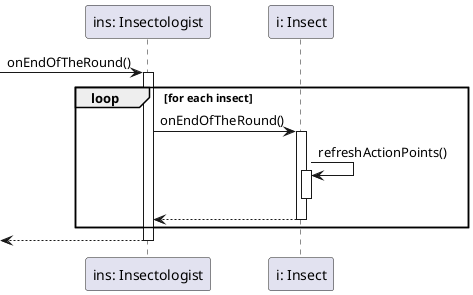 @startuml Insectologist.onEndOfTheRound

participant "ins: Insectologist" as ins
participant "i: Insect" as i

-> ins: onEndOfTheRound()
activate ins

loop for each insect

	ins -> i: onEndOfTheRound()
	activate i

	i -> i: refreshActionPoints()
	activate i
	deactivate i

	ins <-- i
	deactivate i

end

<-- ins
deactivate ins

@enduml